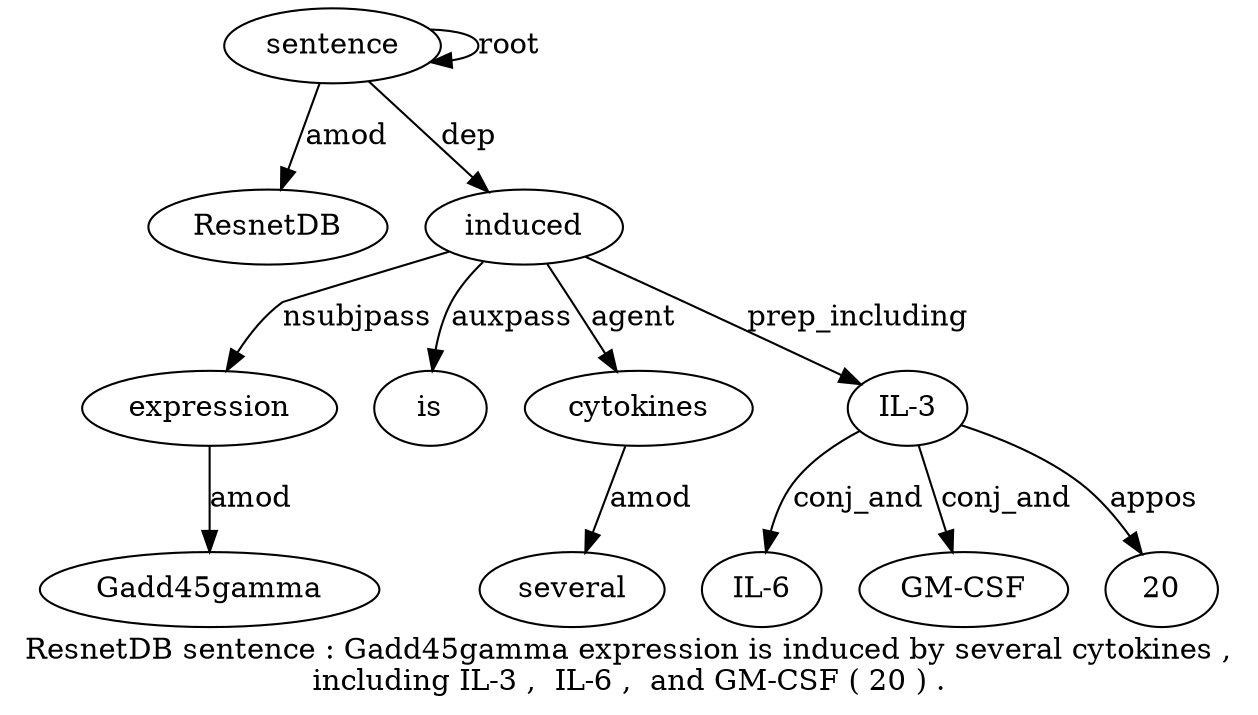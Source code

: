 digraph "ResnetDB sentence : Gadd45gamma expression is induced by several cytokines ,  including IL-3 ,  IL-6 ,  and GM-CSF ( 20 ) ." {
label="ResnetDB sentence : Gadd45gamma expression is induced by several cytokines ,
including IL-3 ,  IL-6 ,  and GM-CSF ( 20 ) .";
sentence2 [style=filled, fillcolor=white, label=sentence];
ResnetDB1 [style=filled, fillcolor=white, label=ResnetDB];
sentence2 -> ResnetDB1  [label=amod];
sentence2 -> sentence2  [label=root];
expression5 [style=filled, fillcolor=white, label=expression];
Gadd45gamma [style=filled, fillcolor=white, label=Gadd45gamma];
expression5 -> Gadd45gamma  [label=amod];
induced7 [style=filled, fillcolor=white, label=induced];
induced7 -> expression5  [label=nsubjpass];
is6 [style=filled, fillcolor=white, label=is];
induced7 -> is6  [label=auxpass];
sentence2 -> induced7  [label=dep];
cytokines10 [style=filled, fillcolor=white, label=cytokines];
several9 [style=filled, fillcolor=white, label=several];
cytokines10 -> several9  [label=amod];
induced7 -> cytokines10  [label=agent];
"IL-31" [style=filled, fillcolor=white, label="IL-3"];
induced7 -> "IL-31"  [label=prep_including];
"IL-615" [style=filled, fillcolor=white, label="IL-6"];
"IL-31" -> "IL-615"  [label=conj_and];
"GM-CSF18" [style=filled, fillcolor=white, label="GM-CSF"];
"IL-31" -> "GM-CSF18"  [label=conj_and];
20 [style=filled, fillcolor=white, label=20];
"IL-31" -> 20  [label=appos];
}
